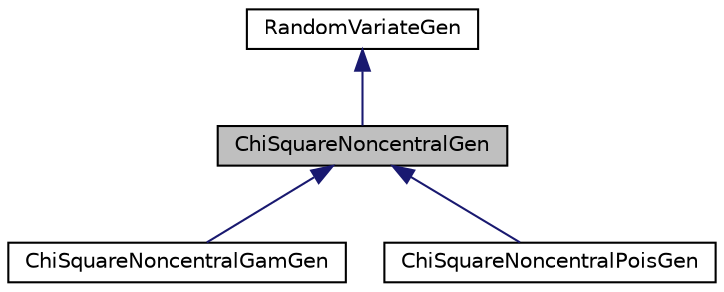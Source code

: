 digraph "ChiSquareNoncentralGen"
{
 // INTERACTIVE_SVG=YES
  bgcolor="transparent";
  edge [fontname="Helvetica",fontsize="10",labelfontname="Helvetica",labelfontsize="10"];
  node [fontname="Helvetica",fontsize="10",shape=record];
  Node0 [label="ChiSquareNoncentralGen",height=0.2,width=0.4,color="black", fillcolor="grey75", style="filled", fontcolor="black"];
  Node1 -> Node0 [dir="back",color="midnightblue",fontsize="10",style="solid",fontname="Helvetica"];
  Node1 [label="RandomVariateGen",height=0.2,width=0.4,color="black",URL="$de/de0/classumontreal_1_1ssj_1_1randvar_1_1RandomVariateGen.html",tooltip="This is the base class for all random variate generators over the real line. "];
  Node0 -> Node2 [dir="back",color="midnightblue",fontsize="10",style="solid",fontname="Helvetica"];
  Node2 [label="ChiSquareNoncentralGamGen",height=0.2,width=0.4,color="black",URL="$df/dc2/classumontreal_1_1ssj_1_1randvar_1_1ChiSquareNoncentralGamGen.html",tooltip="This class implements noncentral chi square random variate generators using the additive property of ..."];
  Node0 -> Node3 [dir="back",color="midnightblue",fontsize="10",style="solid",fontname="Helvetica"];
  Node3 [label="ChiSquareNoncentralPoisGen",height=0.2,width=0.4,color="black",URL="$d4/d5b/classumontreal_1_1ssj_1_1randvar_1_1ChiSquareNoncentralPoisGen.html",tooltip="This class implements noncentral chi square random variate generators using Poisson and central chi s..."];
}
